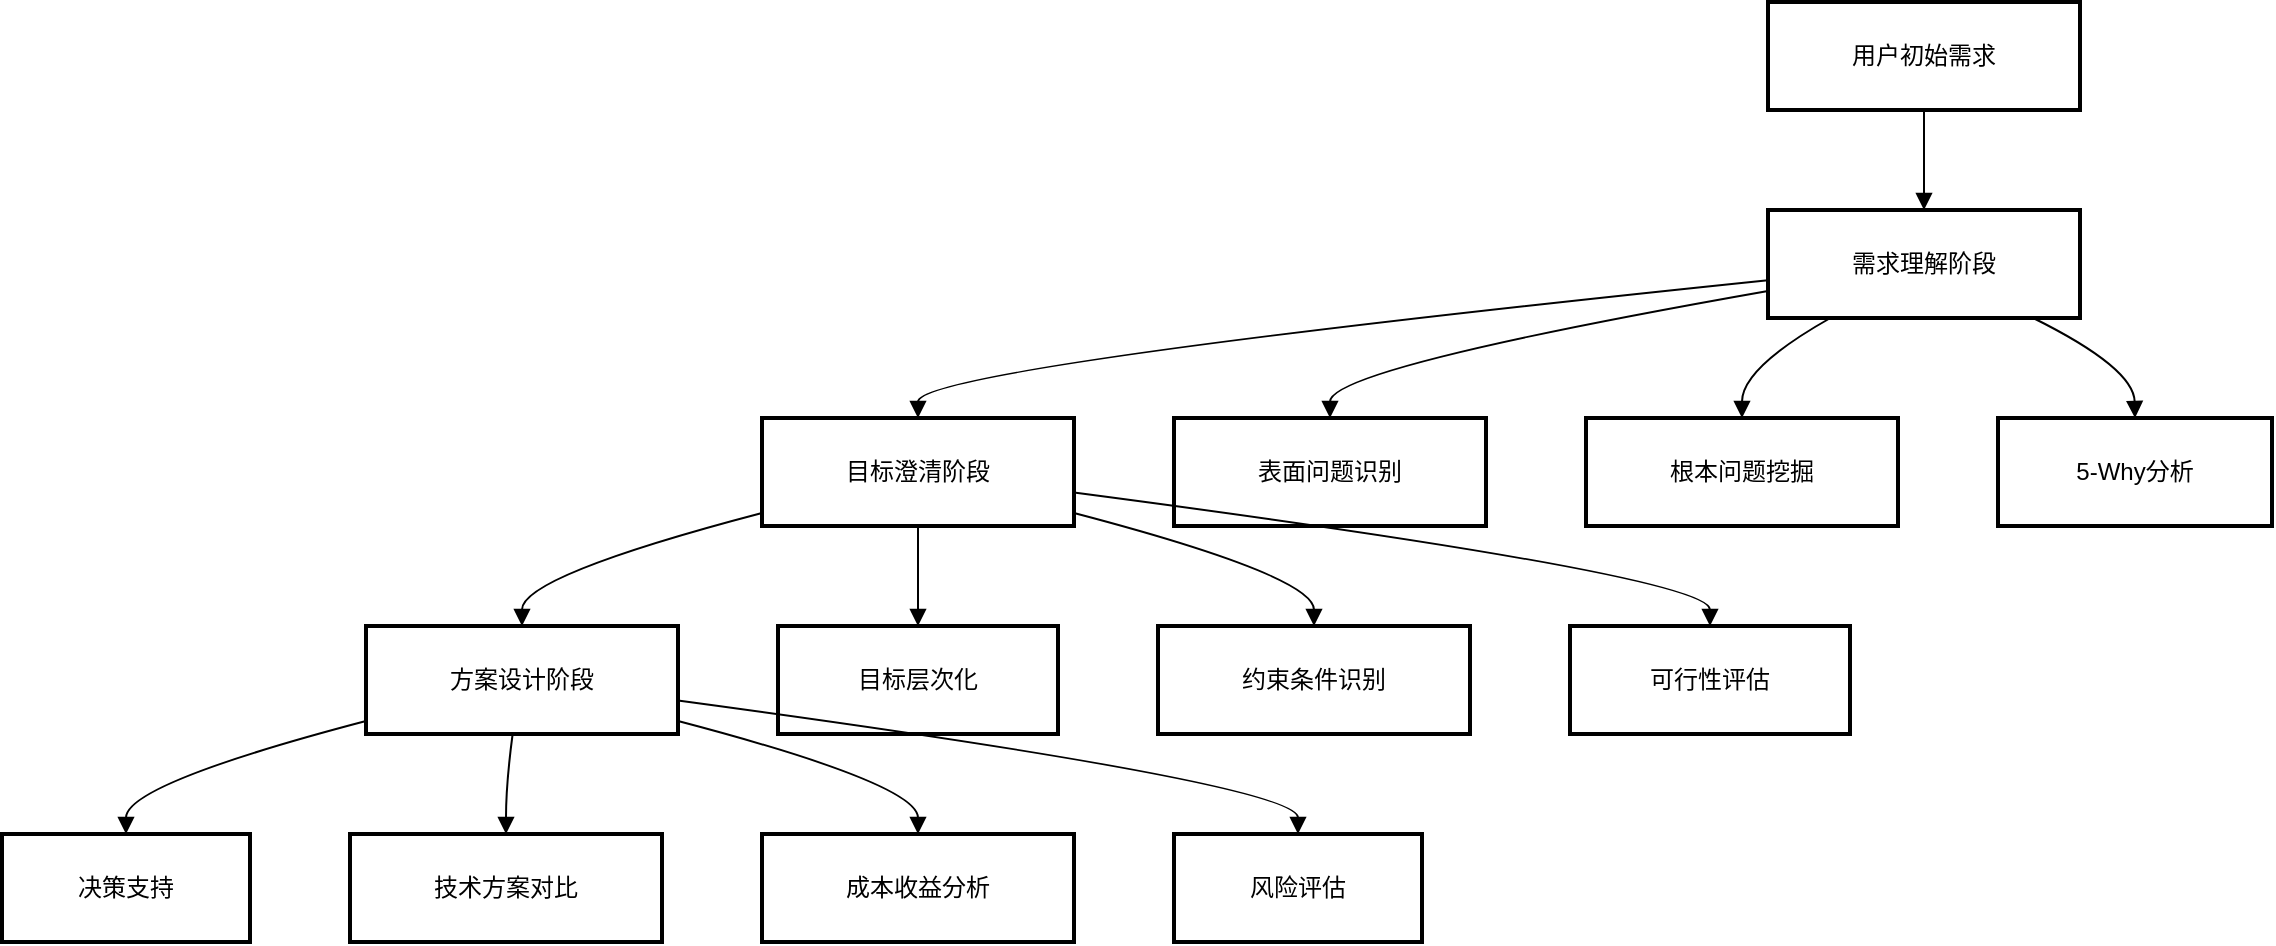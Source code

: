 <mxfile version="28.2.8">
  <diagram name="第 1 页" id="IKnWxkyPN9RrcWe1w5Q8">
    <mxGraphModel dx="1018" dy="571" grid="1" gridSize="10" guides="1" tooltips="1" connect="1" arrows="1" fold="1" page="1" pageScale="1" pageWidth="827" pageHeight="1169" math="0" shadow="0">
      <root>
        <mxCell id="0" />
        <mxCell id="1" parent="0" />
        <mxCell id="k_Sq0InwztB8M17uCvcw-1" value="用户初始需求" style="whiteSpace=wrap;strokeWidth=2;" vertex="1" parent="1">
          <mxGeometry x="903" y="20" width="156" height="54" as="geometry" />
        </mxCell>
        <mxCell id="k_Sq0InwztB8M17uCvcw-2" value="需求理解阶段" style="whiteSpace=wrap;strokeWidth=2;" vertex="1" parent="1">
          <mxGeometry x="903" y="124" width="156" height="54" as="geometry" />
        </mxCell>
        <mxCell id="k_Sq0InwztB8M17uCvcw-3" value="目标澄清阶段" style="whiteSpace=wrap;strokeWidth=2;" vertex="1" parent="1">
          <mxGeometry x="400" y="228" width="156" height="54" as="geometry" />
        </mxCell>
        <mxCell id="k_Sq0InwztB8M17uCvcw-4" value="方案设计阶段" style="whiteSpace=wrap;strokeWidth=2;" vertex="1" parent="1">
          <mxGeometry x="202" y="332" width="156" height="54" as="geometry" />
        </mxCell>
        <mxCell id="k_Sq0InwztB8M17uCvcw-5" value="决策支持" style="whiteSpace=wrap;strokeWidth=2;" vertex="1" parent="1">
          <mxGeometry x="20" y="436" width="124" height="54" as="geometry" />
        </mxCell>
        <mxCell id="k_Sq0InwztB8M17uCvcw-6" value="表面问题识别" style="whiteSpace=wrap;strokeWidth=2;" vertex="1" parent="1">
          <mxGeometry x="606" y="228" width="156" height="54" as="geometry" />
        </mxCell>
        <mxCell id="k_Sq0InwztB8M17uCvcw-7" value="根本问题挖掘" style="whiteSpace=wrap;strokeWidth=2;" vertex="1" parent="1">
          <mxGeometry x="812" y="228" width="156" height="54" as="geometry" />
        </mxCell>
        <mxCell id="k_Sq0InwztB8M17uCvcw-8" value="5-Why分析" style="whiteSpace=wrap;strokeWidth=2;" vertex="1" parent="1">
          <mxGeometry x="1018" y="228" width="137" height="54" as="geometry" />
        </mxCell>
        <mxCell id="k_Sq0InwztB8M17uCvcw-9" value="目标层次化" style="whiteSpace=wrap;strokeWidth=2;" vertex="1" parent="1">
          <mxGeometry x="408" y="332" width="140" height="54" as="geometry" />
        </mxCell>
        <mxCell id="k_Sq0InwztB8M17uCvcw-10" value="约束条件识别" style="whiteSpace=wrap;strokeWidth=2;" vertex="1" parent="1">
          <mxGeometry x="598" y="332" width="156" height="54" as="geometry" />
        </mxCell>
        <mxCell id="k_Sq0InwztB8M17uCvcw-11" value="可行性评估" style="whiteSpace=wrap;strokeWidth=2;" vertex="1" parent="1">
          <mxGeometry x="804" y="332" width="140" height="54" as="geometry" />
        </mxCell>
        <mxCell id="k_Sq0InwztB8M17uCvcw-12" value="技术方案对比" style="whiteSpace=wrap;strokeWidth=2;" vertex="1" parent="1">
          <mxGeometry x="194" y="436" width="156" height="54" as="geometry" />
        </mxCell>
        <mxCell id="k_Sq0InwztB8M17uCvcw-13" value="成本收益分析" style="whiteSpace=wrap;strokeWidth=2;" vertex="1" parent="1">
          <mxGeometry x="400" y="436" width="156" height="54" as="geometry" />
        </mxCell>
        <mxCell id="k_Sq0InwztB8M17uCvcw-14" value="风险评估" style="whiteSpace=wrap;strokeWidth=2;" vertex="1" parent="1">
          <mxGeometry x="606" y="436" width="124" height="54" as="geometry" />
        </mxCell>
        <mxCell id="k_Sq0InwztB8M17uCvcw-15" value="" style="curved=1;startArrow=none;endArrow=block;exitX=0.5;exitY=1;entryX=0.5;entryY=0;rounded=0;" edge="1" parent="1" source="k_Sq0InwztB8M17uCvcw-1" target="k_Sq0InwztB8M17uCvcw-2">
          <mxGeometry relative="1" as="geometry">
            <Array as="points" />
          </mxGeometry>
        </mxCell>
        <mxCell id="k_Sq0InwztB8M17uCvcw-16" value="" style="curved=1;startArrow=none;endArrow=block;exitX=0;exitY=0.65;entryX=0.5;entryY=0;rounded=0;" edge="1" parent="1" source="k_Sq0InwztB8M17uCvcw-2" target="k_Sq0InwztB8M17uCvcw-3">
          <mxGeometry relative="1" as="geometry">
            <Array as="points">
              <mxPoint x="478" y="203" />
            </Array>
          </mxGeometry>
        </mxCell>
        <mxCell id="k_Sq0InwztB8M17uCvcw-17" value="" style="curved=1;startArrow=none;endArrow=block;exitX=0;exitY=0.88;entryX=0.5;entryY=0;rounded=0;" edge="1" parent="1" source="k_Sq0InwztB8M17uCvcw-3" target="k_Sq0InwztB8M17uCvcw-4">
          <mxGeometry relative="1" as="geometry">
            <Array as="points">
              <mxPoint x="280" y="307" />
            </Array>
          </mxGeometry>
        </mxCell>
        <mxCell id="k_Sq0InwztB8M17uCvcw-18" value="" style="curved=1;startArrow=none;endArrow=block;exitX=0;exitY=0.88;entryX=0.5;entryY=0;rounded=0;" edge="1" parent="1" source="k_Sq0InwztB8M17uCvcw-4" target="k_Sq0InwztB8M17uCvcw-5">
          <mxGeometry relative="1" as="geometry">
            <Array as="points">
              <mxPoint x="82" y="411" />
            </Array>
          </mxGeometry>
        </mxCell>
        <mxCell id="k_Sq0InwztB8M17uCvcw-19" value="" style="curved=1;startArrow=none;endArrow=block;exitX=0;exitY=0.75;entryX=0.5;entryY=0;rounded=0;" edge="1" parent="1" source="k_Sq0InwztB8M17uCvcw-2" target="k_Sq0InwztB8M17uCvcw-6">
          <mxGeometry relative="1" as="geometry">
            <Array as="points">
              <mxPoint x="684" y="203" />
            </Array>
          </mxGeometry>
        </mxCell>
        <mxCell id="k_Sq0InwztB8M17uCvcw-20" value="" style="curved=1;startArrow=none;endArrow=block;exitX=0.2;exitY=1;entryX=0.5;entryY=0;rounded=0;" edge="1" parent="1" source="k_Sq0InwztB8M17uCvcw-2" target="k_Sq0InwztB8M17uCvcw-7">
          <mxGeometry relative="1" as="geometry">
            <Array as="points">
              <mxPoint x="890" y="203" />
            </Array>
          </mxGeometry>
        </mxCell>
        <mxCell id="k_Sq0InwztB8M17uCvcw-21" value="" style="curved=1;startArrow=none;endArrow=block;exitX=0.85;exitY=1;entryX=0.5;entryY=0;rounded=0;" edge="1" parent="1" source="k_Sq0InwztB8M17uCvcw-2" target="k_Sq0InwztB8M17uCvcw-8">
          <mxGeometry relative="1" as="geometry">
            <Array as="points">
              <mxPoint x="1086" y="203" />
            </Array>
          </mxGeometry>
        </mxCell>
        <mxCell id="k_Sq0InwztB8M17uCvcw-22" value="" style="curved=1;startArrow=none;endArrow=block;exitX=0.5;exitY=1;entryX=0.5;entryY=0;rounded=0;" edge="1" parent="1" source="k_Sq0InwztB8M17uCvcw-3" target="k_Sq0InwztB8M17uCvcw-9">
          <mxGeometry relative="1" as="geometry">
            <Array as="points" />
          </mxGeometry>
        </mxCell>
        <mxCell id="k_Sq0InwztB8M17uCvcw-23" value="" style="curved=1;startArrow=none;endArrow=block;exitX=1;exitY=0.88;entryX=0.5;entryY=0;rounded=0;" edge="1" parent="1" source="k_Sq0InwztB8M17uCvcw-3" target="k_Sq0InwztB8M17uCvcw-10">
          <mxGeometry relative="1" as="geometry">
            <Array as="points">
              <mxPoint x="676" y="307" />
            </Array>
          </mxGeometry>
        </mxCell>
        <mxCell id="k_Sq0InwztB8M17uCvcw-24" value="" style="curved=1;startArrow=none;endArrow=block;exitX=1;exitY=0.69;entryX=0.5;entryY=0;rounded=0;" edge="1" parent="1" source="k_Sq0InwztB8M17uCvcw-3" target="k_Sq0InwztB8M17uCvcw-11">
          <mxGeometry relative="1" as="geometry">
            <Array as="points">
              <mxPoint x="874" y="307" />
            </Array>
          </mxGeometry>
        </mxCell>
        <mxCell id="k_Sq0InwztB8M17uCvcw-25" value="" style="curved=1;startArrow=none;endArrow=block;exitX=0.47;exitY=1;entryX=0.5;entryY=0;rounded=0;" edge="1" parent="1" source="k_Sq0InwztB8M17uCvcw-4" target="k_Sq0InwztB8M17uCvcw-12">
          <mxGeometry relative="1" as="geometry">
            <Array as="points">
              <mxPoint x="272" y="411" />
            </Array>
          </mxGeometry>
        </mxCell>
        <mxCell id="k_Sq0InwztB8M17uCvcw-26" value="" style="curved=1;startArrow=none;endArrow=block;exitX=1;exitY=0.88;entryX=0.5;entryY=0;rounded=0;" edge="1" parent="1" source="k_Sq0InwztB8M17uCvcw-4" target="k_Sq0InwztB8M17uCvcw-13">
          <mxGeometry relative="1" as="geometry">
            <Array as="points">
              <mxPoint x="478" y="411" />
            </Array>
          </mxGeometry>
        </mxCell>
        <mxCell id="k_Sq0InwztB8M17uCvcw-27" value="" style="curved=1;startArrow=none;endArrow=block;exitX=1;exitY=0.69;entryX=0.5;entryY=0;rounded=0;" edge="1" parent="1" source="k_Sq0InwztB8M17uCvcw-4" target="k_Sq0InwztB8M17uCvcw-14">
          <mxGeometry relative="1" as="geometry">
            <Array as="points">
              <mxPoint x="668" y="411" />
            </Array>
          </mxGeometry>
        </mxCell>
      </root>
    </mxGraphModel>
  </diagram>
</mxfile>
